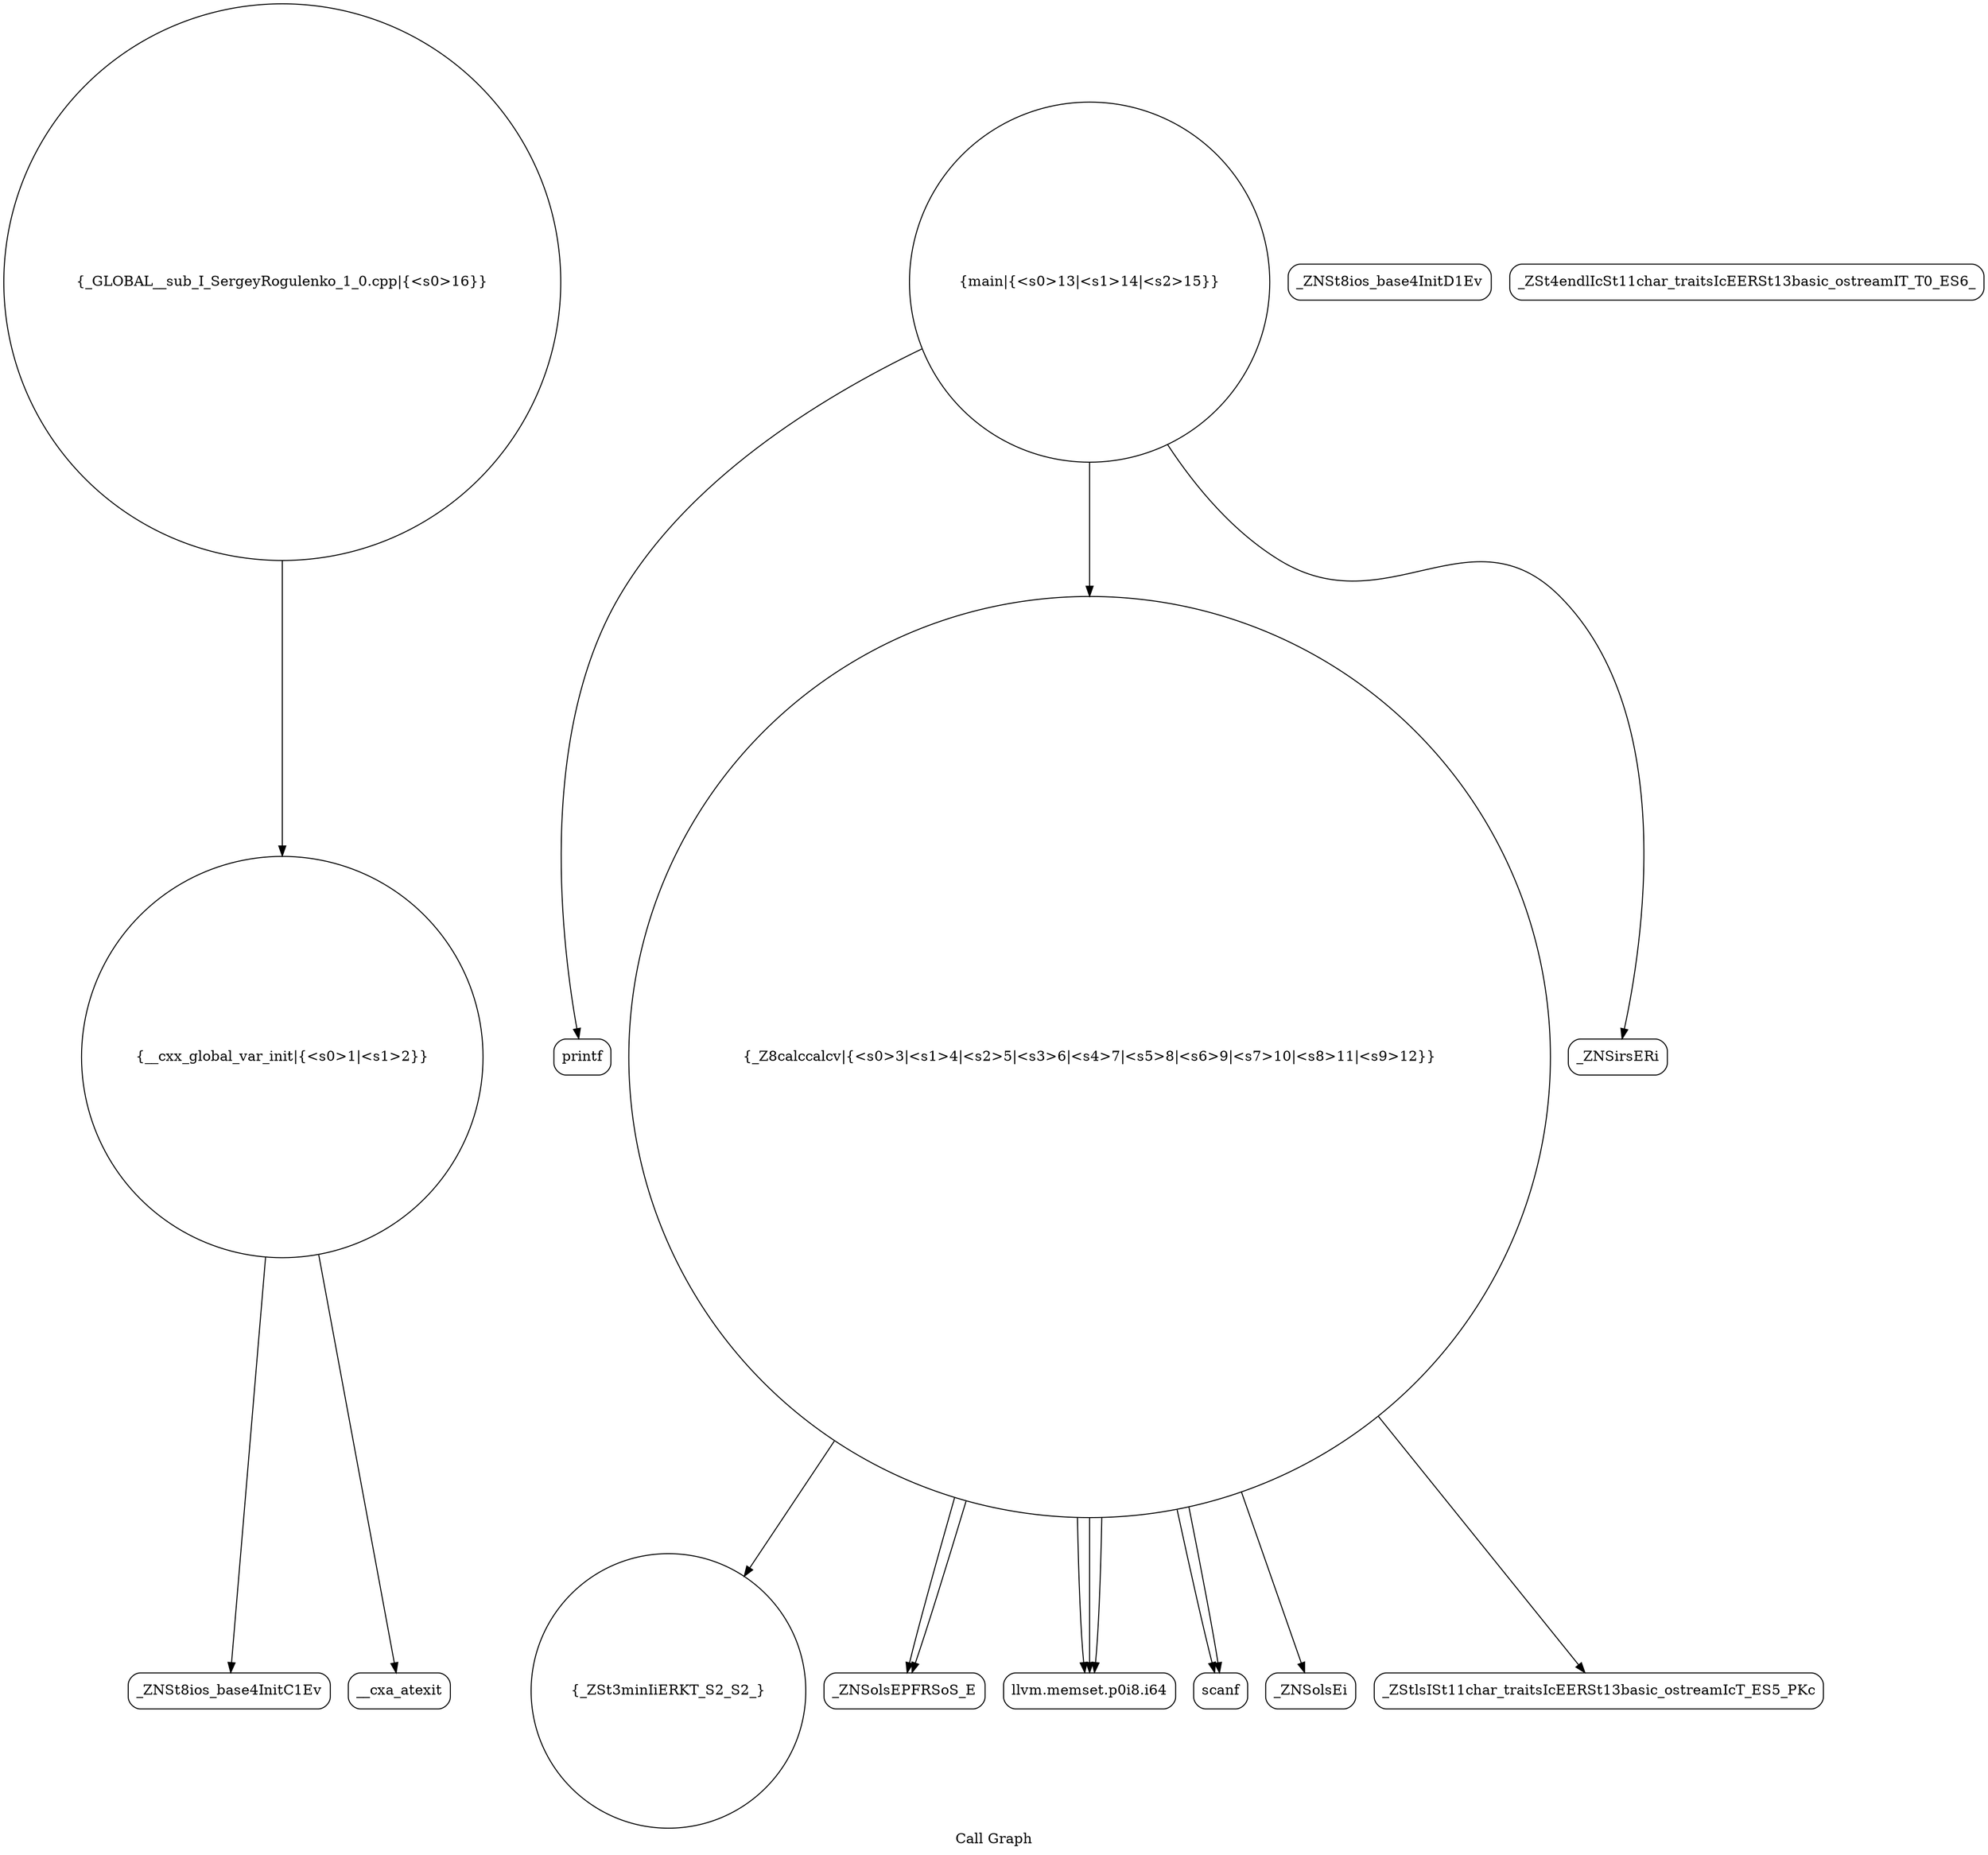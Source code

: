 digraph "Call Graph" {
	label="Call Graph";

	Node0x56156ac41790 [shape=record,shape=circle,label="{__cxx_global_var_init|{<s0>1|<s1>2}}"];
	Node0x56156ac41790:s0 -> Node0x56156ac41c20[color=black];
	Node0x56156ac41790:s1 -> Node0x56156ac41d20[color=black];
	Node0x56156ac41f20 [shape=record,shape=circle,label="{_ZSt3minIiERKT_S2_S2_}"];
	Node0x56156ac422a0 [shape=record,shape=Mrecord,label="{printf}"];
	Node0x56156ac41ca0 [shape=record,shape=Mrecord,label="{_ZNSt8ios_base4InitD1Ev}"];
	Node0x56156ac42020 [shape=record,shape=Mrecord,label="{_ZNSolsEPFRSoS_E}"];
	Node0x56156ac41da0 [shape=record,shape=circle,label="{_Z8calccalcv|{<s0>3|<s1>4|<s2>5|<s3>6|<s4>7|<s5>8|<s6>9|<s7>10|<s8>11|<s9>12}}"];
	Node0x56156ac41da0:s0 -> Node0x56156ac41e20[color=black];
	Node0x56156ac41da0:s1 -> Node0x56156ac41ea0[color=black];
	Node0x56156ac41da0:s2 -> Node0x56156ac41ea0[color=black];
	Node0x56156ac41da0:s3 -> Node0x56156ac41e20[color=black];
	Node0x56156ac41da0:s4 -> Node0x56156ac41e20[color=black];
	Node0x56156ac41da0:s5 -> Node0x56156ac41f20[color=black];
	Node0x56156ac41da0:s6 -> Node0x56156ac41fa0[color=black];
	Node0x56156ac41da0:s7 -> Node0x56156ac42020[color=black];
	Node0x56156ac41da0:s8 -> Node0x56156ac42120[color=black];
	Node0x56156ac41da0:s9 -> Node0x56156ac42020[color=black];
	Node0x56156ac42120 [shape=record,shape=Mrecord,label="{_ZStlsISt11char_traitsIcEERSt13basic_ostreamIcT_ES5_PKc}"];
	Node0x56156ac41ea0 [shape=record,shape=Mrecord,label="{scanf}"];
	Node0x56156ac42220 [shape=record,shape=Mrecord,label="{_ZNSirsERi}"];
	Node0x56156ac41c20 [shape=record,shape=Mrecord,label="{_ZNSt8ios_base4InitC1Ev}"];
	Node0x56156ac41fa0 [shape=record,shape=Mrecord,label="{_ZNSolsEi}"];
	Node0x56156ac42320 [shape=record,shape=circle,label="{_GLOBAL__sub_I_SergeyRogulenko_1_0.cpp|{<s0>16}}"];
	Node0x56156ac42320:s0 -> Node0x56156ac41790[color=black];
	Node0x56156ac41d20 [shape=record,shape=Mrecord,label="{__cxa_atexit}"];
	Node0x56156ac420a0 [shape=record,shape=Mrecord,label="{_ZSt4endlIcSt11char_traitsIcEERSt13basic_ostreamIT_T0_ES6_}"];
	Node0x56156ac41e20 [shape=record,shape=Mrecord,label="{llvm.memset.p0i8.i64}"];
	Node0x56156ac421a0 [shape=record,shape=circle,label="{main|{<s0>13|<s1>14|<s2>15}}"];
	Node0x56156ac421a0:s0 -> Node0x56156ac42220[color=black];
	Node0x56156ac421a0:s1 -> Node0x56156ac422a0[color=black];
	Node0x56156ac421a0:s2 -> Node0x56156ac41da0[color=black];
}
